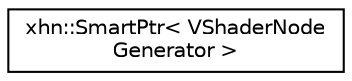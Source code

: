 digraph "Graphical Class Hierarchy"
{
  edge [fontname="Helvetica",fontsize="10",labelfontname="Helvetica",labelfontsize="10"];
  node [fontname="Helvetica",fontsize="10",shape=record];
  rankdir="LR";
  Node1 [label="xhn::SmartPtr\< VShaderNode\lGenerator \>",height=0.2,width=0.4,color="black", fillcolor="white", style="filled",URL="$classxhn_1_1_smart_ptr.html"];
}
